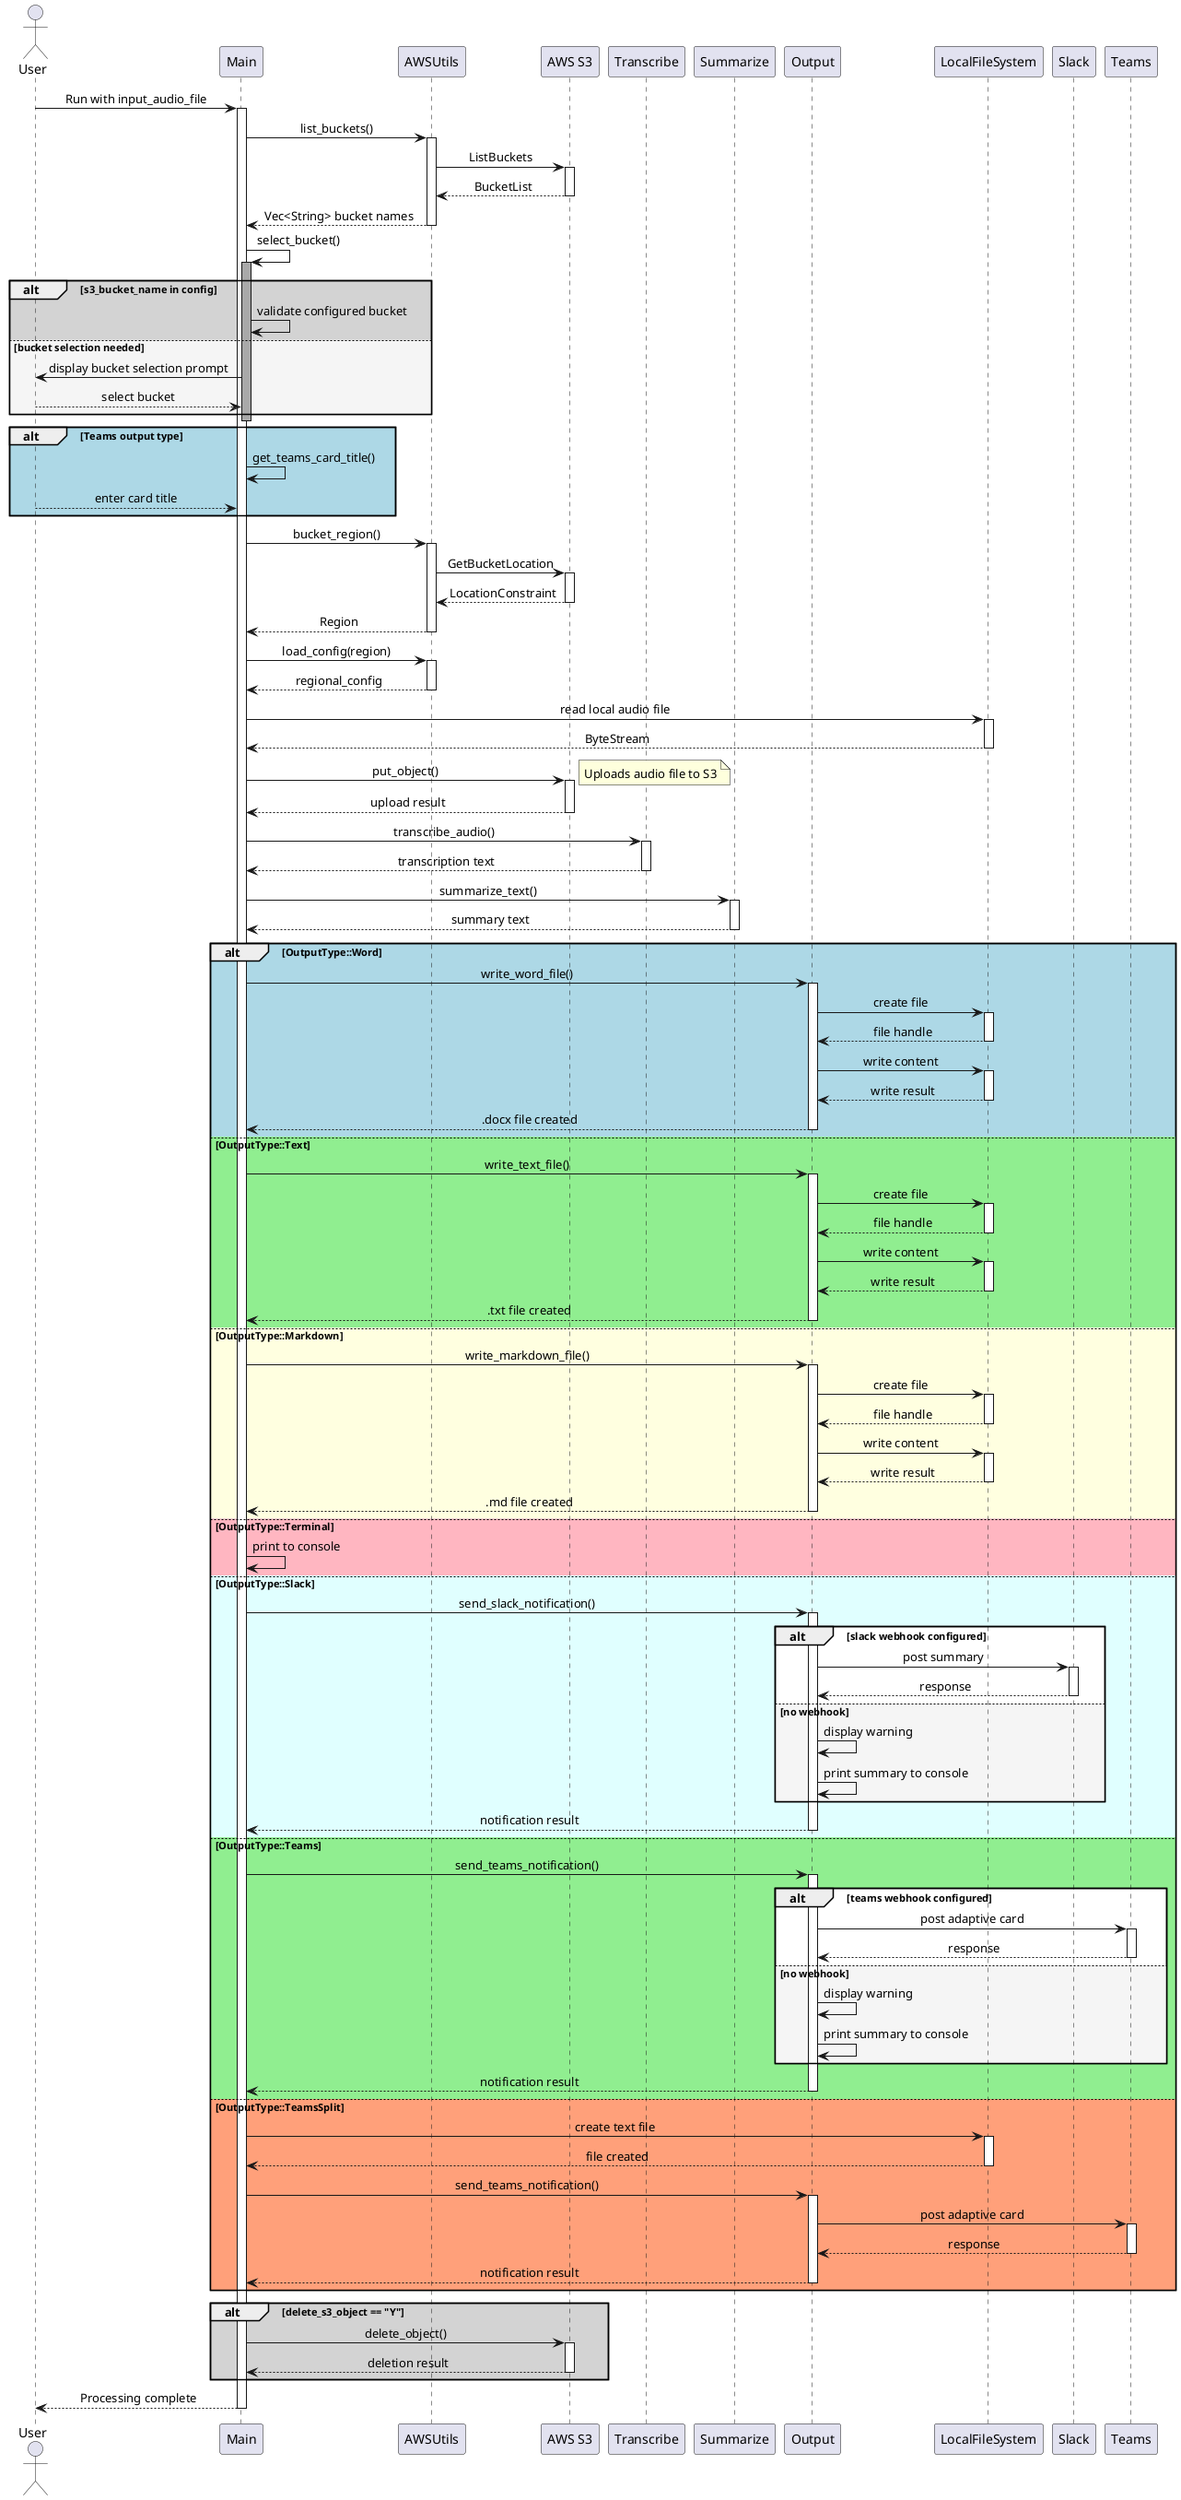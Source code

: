 @startuml
skinparam sequenceMessageAlign center

actor User
participant "Main" as Main
participant "AWSUtils" as AWS
participant "AWS S3" as AWS_S3
participant "Transcribe" as Trans
participant "Summarize" as Sum
participant "Output" as Out
participant "LocalFileSystem" as File
participant "Slack" as Slack
participant "Teams" as Teams

User -> Main: Run with input_audio_file
activate Main

Main -> AWS: list_buckets()
activate AWS
AWS -> AWS_S3: ListBuckets
activate AWS_S3
AWS_S3 --> AWS: BucketList
deactivate AWS_S3
AWS --> Main: Vec<String> bucket names
deactivate AWS

Main -> Main: select_bucket()
activate Main #DarkGray
alt #LightGray s3_bucket_name in config
    Main -> Main: validate configured bucket
else #WhiteSmoke bucket selection needed
    Main -> User: display bucket selection prompt
    User --> Main: select bucket
end
deactivate Main

alt #LightBlue Teams output type
    Main -> Main: get_teams_card_title()
    User --> Main: enter card title
end

Main -> AWS: bucket_region()
activate AWS
AWS -> AWS_S3: GetBucketLocation
activate AWS_S3
AWS_S3 --> AWS: LocationConstraint
deactivate AWS_S3
AWS --> Main: Region
deactivate AWS

Main -> AWS: load_config(region)
activate AWS
AWS --> Main: regional_config
deactivate AWS

Main -> File: read local audio file
activate File
File --> Main: ByteStream
deactivate File

Main -> AWS_S3: put_object()
activate AWS_S3
note right: Uploads audio file to S3
AWS_S3 --> Main: upload result
deactivate AWS_S3

Main -> Trans: transcribe_audio()
activate Trans
Trans --> Main: transcription text
deactivate Trans

Main -> Sum: summarize_text()
activate Sum
Sum --> Main: summary text
deactivate Sum

alt #LightBlue OutputType::Word
    Main -> Out: write_word_file()
    activate Out
    Out -> File: create file
    activate File
    File --> Out: file handle
    deactivate File
    Out -> File: write content
    activate File
    File --> Out: write result
    deactivate File
    Out --> Main: .docx file created
    deactivate Out
else #LightGreen OutputType::Text
    Main -> Out: write_text_file()
    activate Out
    Out -> File: create file
    activate File
    File --> Out: file handle
    deactivate File
    Out -> File: write content
    activate File
    File --> Out: write result
    deactivate File
    Out --> Main: .txt file created
    deactivate Out
else #LightYellow OutputType::Markdown
    Main -> Out: write_markdown_file()
    activate Out
    Out -> File: create file
    activate File
    File --> Out: file handle
    deactivate File
    Out -> File: write content
    activate File
    File --> Out: write result
    deactivate File
    Out --> Main: .md file created
    deactivate Out
else #LightPink OutputType::Terminal
    Main -> Main: print to console
else #LightCyan OutputType::Slack
    Main -> Out: send_slack_notification()
    activate Out
    alt #White slack webhook configured
        Out -> Slack: post summary
        activate Slack
        Slack --> Out: response
        deactivate Slack
    else #WhiteSmoke no webhook
        Out -> Out: display warning
        Out -> Out: print summary to console
    end
    Out --> Main: notification result
    deactivate Out
else #LightGreen OutputType::Teams
    Main -> Out: send_teams_notification()
    activate Out
    alt #White teams webhook configured
        Out -> Teams: post adaptive card
        activate Teams
        Teams --> Out: response
        deactivate Teams
    else #WhiteSmoke no webhook
        Out -> Out: display warning
        Out -> Out: print summary to console
    end
    Out --> Main: notification result
    deactivate Out
else #LightSalmon OutputType::TeamsSplit
    Main -> File: create text file
    activate File
    File --> Main: file created
    deactivate File
    Main -> Out: send_teams_notification()
    activate Out
    Out -> Teams: post adaptive card
    activate Teams
    Teams --> Out: response
    deactivate Teams
    Out --> Main: notification result
    deactivate Out
end

alt #LightGray delete_s3_object == "Y"
    Main -> AWS_S3: delete_object()
    activate AWS_S3
    AWS_S3 --> Main: deletion result
    deactivate AWS_S3
end

Main --> User: Processing complete
deactivate Main

@enduml